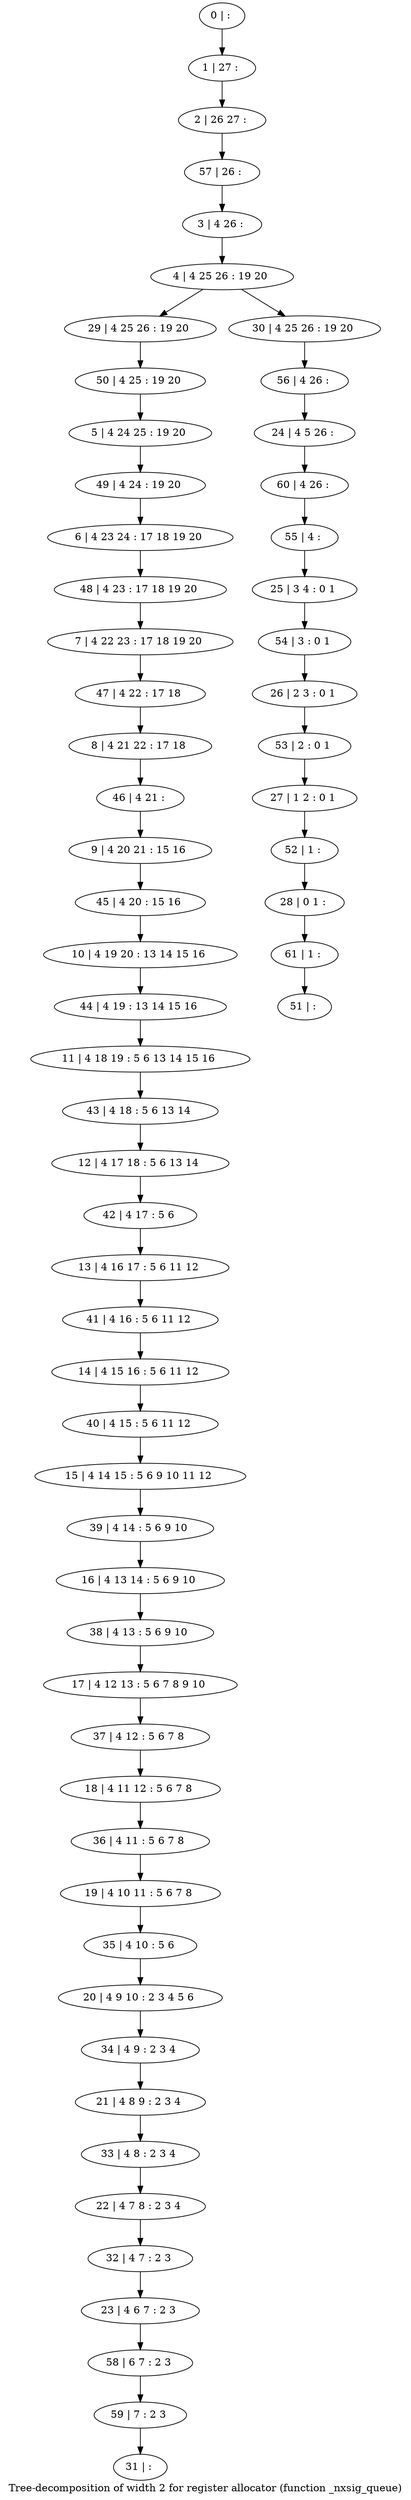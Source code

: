 digraph G {
graph [label="Tree-decomposition of width 2 for register allocator (function _nxsig_queue)"]
0[label="0 | : "];
1[label="1 | 27 : "];
2[label="2 | 26 27 : "];
3[label="3 | 4 26 : "];
4[label="4 | 4 25 26 : 19 20 "];
5[label="5 | 4 24 25 : 19 20 "];
6[label="6 | 4 23 24 : 17 18 19 20 "];
7[label="7 | 4 22 23 : 17 18 19 20 "];
8[label="8 | 4 21 22 : 17 18 "];
9[label="9 | 4 20 21 : 15 16 "];
10[label="10 | 4 19 20 : 13 14 15 16 "];
11[label="11 | 4 18 19 : 5 6 13 14 15 16 "];
12[label="12 | 4 17 18 : 5 6 13 14 "];
13[label="13 | 4 16 17 : 5 6 11 12 "];
14[label="14 | 4 15 16 : 5 6 11 12 "];
15[label="15 | 4 14 15 : 5 6 9 10 11 12 "];
16[label="16 | 4 13 14 : 5 6 9 10 "];
17[label="17 | 4 12 13 : 5 6 7 8 9 10 "];
18[label="18 | 4 11 12 : 5 6 7 8 "];
19[label="19 | 4 10 11 : 5 6 7 8 "];
20[label="20 | 4 9 10 : 2 3 4 5 6 "];
21[label="21 | 4 8 9 : 2 3 4 "];
22[label="22 | 4 7 8 : 2 3 4 "];
23[label="23 | 4 6 7 : 2 3 "];
24[label="24 | 4 5 26 : "];
25[label="25 | 3 4 : 0 1 "];
26[label="26 | 2 3 : 0 1 "];
27[label="27 | 1 2 : 0 1 "];
28[label="28 | 0 1 : "];
29[label="29 | 4 25 26 : 19 20 "];
30[label="30 | 4 25 26 : 19 20 "];
31[label="31 | : "];
32[label="32 | 4 7 : 2 3 "];
33[label="33 | 4 8 : 2 3 4 "];
34[label="34 | 4 9 : 2 3 4 "];
35[label="35 | 4 10 : 5 6 "];
36[label="36 | 4 11 : 5 6 7 8 "];
37[label="37 | 4 12 : 5 6 7 8 "];
38[label="38 | 4 13 : 5 6 9 10 "];
39[label="39 | 4 14 : 5 6 9 10 "];
40[label="40 | 4 15 : 5 6 11 12 "];
41[label="41 | 4 16 : 5 6 11 12 "];
42[label="42 | 4 17 : 5 6 "];
43[label="43 | 4 18 : 5 6 13 14 "];
44[label="44 | 4 19 : 13 14 15 16 "];
45[label="45 | 4 20 : 15 16 "];
46[label="46 | 4 21 : "];
47[label="47 | 4 22 : 17 18 "];
48[label="48 | 4 23 : 17 18 19 20 "];
49[label="49 | 4 24 : 19 20 "];
50[label="50 | 4 25 : 19 20 "];
51[label="51 | : "];
52[label="52 | 1 : "];
53[label="53 | 2 : 0 1 "];
54[label="54 | 3 : 0 1 "];
55[label="55 | 4 : "];
56[label="56 | 4 26 : "];
57[label="57 | 26 : "];
58[label="58 | 6 7 : 2 3 "];
59[label="59 | 7 : 2 3 "];
60[label="60 | 4 26 : "];
61[label="61 | 1 : "];
0->1 ;
1->2 ;
3->4 ;
4->29 ;
4->30 ;
32->23 ;
22->32 ;
33->22 ;
21->33 ;
34->21 ;
20->34 ;
35->20 ;
19->35 ;
36->19 ;
18->36 ;
37->18 ;
17->37 ;
38->17 ;
16->38 ;
39->16 ;
15->39 ;
40->15 ;
14->40 ;
41->14 ;
13->41 ;
42->13 ;
12->42 ;
43->12 ;
11->43 ;
44->11 ;
10->44 ;
45->10 ;
9->45 ;
46->9 ;
8->46 ;
47->8 ;
7->47 ;
48->7 ;
6->48 ;
49->6 ;
5->49 ;
50->5 ;
29->50 ;
52->28 ;
27->52 ;
53->27 ;
26->53 ;
54->26 ;
25->54 ;
55->25 ;
56->24 ;
30->56 ;
57->3 ;
2->57 ;
23->58 ;
59->31 ;
58->59 ;
60->55 ;
24->60 ;
61->51 ;
28->61 ;
}
